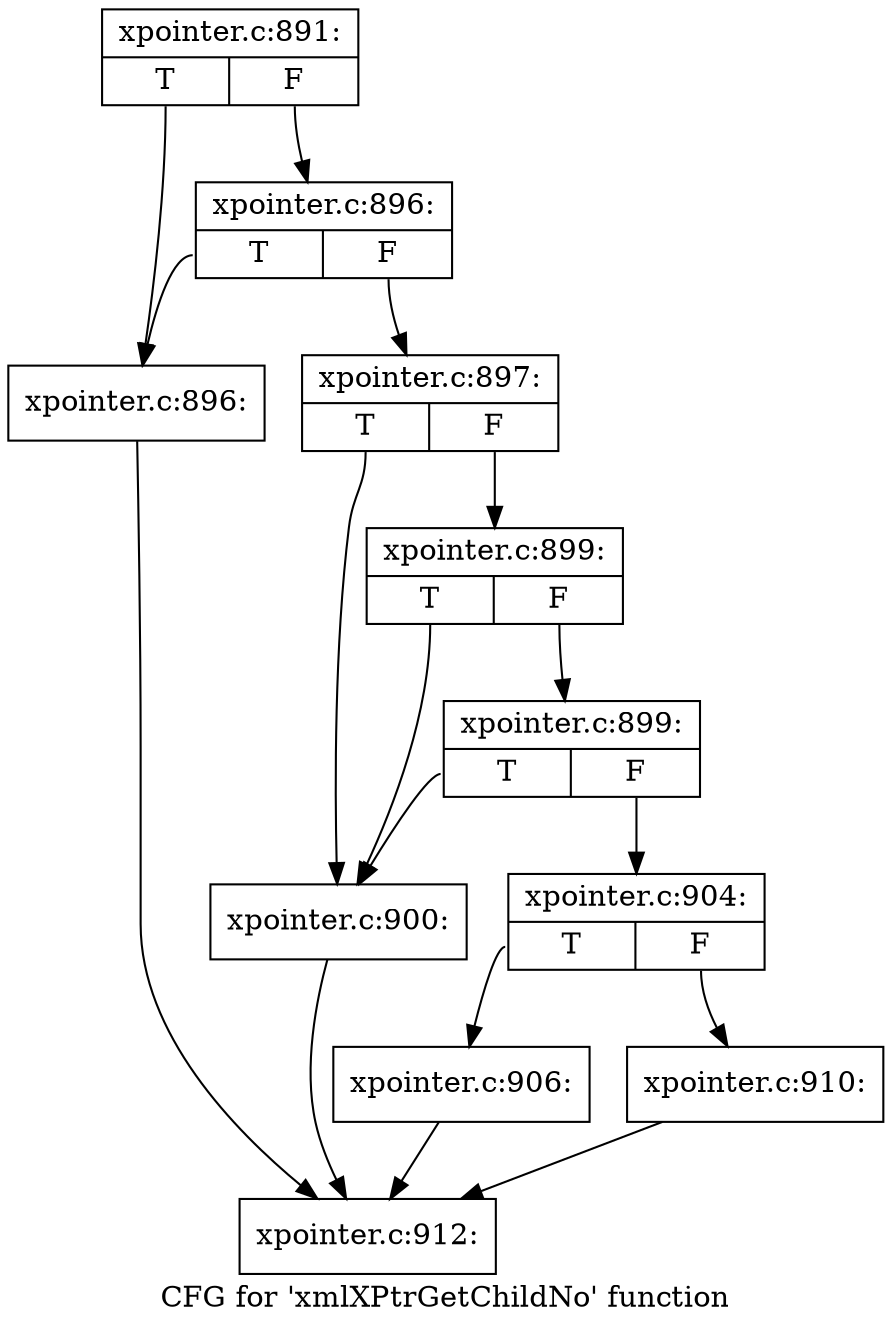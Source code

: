 digraph "CFG for 'xmlXPtrGetChildNo' function" {
	label="CFG for 'xmlXPtrGetChildNo' function";

	Node0x55f69053d480 [shape=record,label="{xpointer.c:891:|{<s0>T|<s1>F}}"];
	Node0x55f69053d480:s0 -> Node0x55f690545c40;
	Node0x55f69053d480:s1 -> Node0x55f690545ce0;
	Node0x55f690545ce0 [shape=record,label="{xpointer.c:896:|{<s0>T|<s1>F}}"];
	Node0x55f690545ce0:s0 -> Node0x55f690545c40;
	Node0x55f690545ce0:s1 -> Node0x55f690545c90;
	Node0x55f690545c40 [shape=record,label="{xpointer.c:896:}"];
	Node0x55f690545c40 -> Node0x55f69053d4d0;
	Node0x55f690545c90 [shape=record,label="{xpointer.c:897:|{<s0>T|<s1>F}}"];
	Node0x55f690545c90:s0 -> Node0x55f6905468a0;
	Node0x55f690545c90:s1 -> Node0x55f6905469c0;
	Node0x55f6905469c0 [shape=record,label="{xpointer.c:899:|{<s0>T|<s1>F}}"];
	Node0x55f6905469c0:s0 -> Node0x55f6905468a0;
	Node0x55f6905469c0:s1 -> Node0x55f690546940;
	Node0x55f690546940 [shape=record,label="{xpointer.c:899:|{<s0>T|<s1>F}}"];
	Node0x55f690546940:s0 -> Node0x55f6905468a0;
	Node0x55f690546940:s1 -> Node0x55f6905468f0;
	Node0x55f6905468a0 [shape=record,label="{xpointer.c:900:}"];
	Node0x55f6905468a0 -> Node0x55f69053d4d0;
	Node0x55f6905468f0 [shape=record,label="{xpointer.c:904:|{<s0>T|<s1>F}}"];
	Node0x55f6905468f0:s0 -> Node0x55f690548280;
	Node0x55f6905468f0:s1 -> Node0x55f6905482d0;
	Node0x55f690548280 [shape=record,label="{xpointer.c:906:}"];
	Node0x55f690548280 -> Node0x55f69053d4d0;
	Node0x55f6905482d0 [shape=record,label="{xpointer.c:910:}"];
	Node0x55f6905482d0 -> Node0x55f69053d4d0;
	Node0x55f69053d4d0 [shape=record,label="{xpointer.c:912:}"];
}
